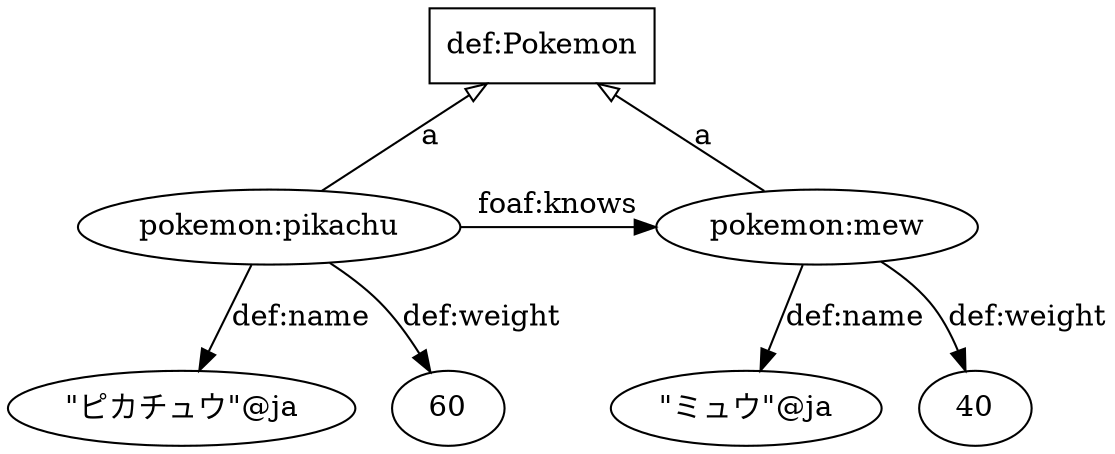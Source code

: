 digraph class {
  {
    rank=same
    mew [label=<pokemon:mew>];
    pikachu [label=<pokemon:pikachu>];
  }
  mewName [label=<"ミュウ"@ja>];
  mewWeight [label=<40>];
  mew -> mewName [label="def:name"];
  mew -> mewWeight [label="def:weight"];
  pikachuName [label=<"ピカチュウ"@ja>];
  pikachuWeight [label=<60>];
  pikachu -> mew [label=<foaf:knows>];
  pikachu -> pikachuName [label=<def:name>];
  pikachu -> pikachuWeight [label=<def:weight>];
  pokemon [label=<def:Pokemon>,shape="rect"];
  pokemon -> mew [arrowtail="onormal",dir="back",label=<a>];
  pokemon -> pikachu [arrowtail="onormal",dir="back",label=<a>];
}

